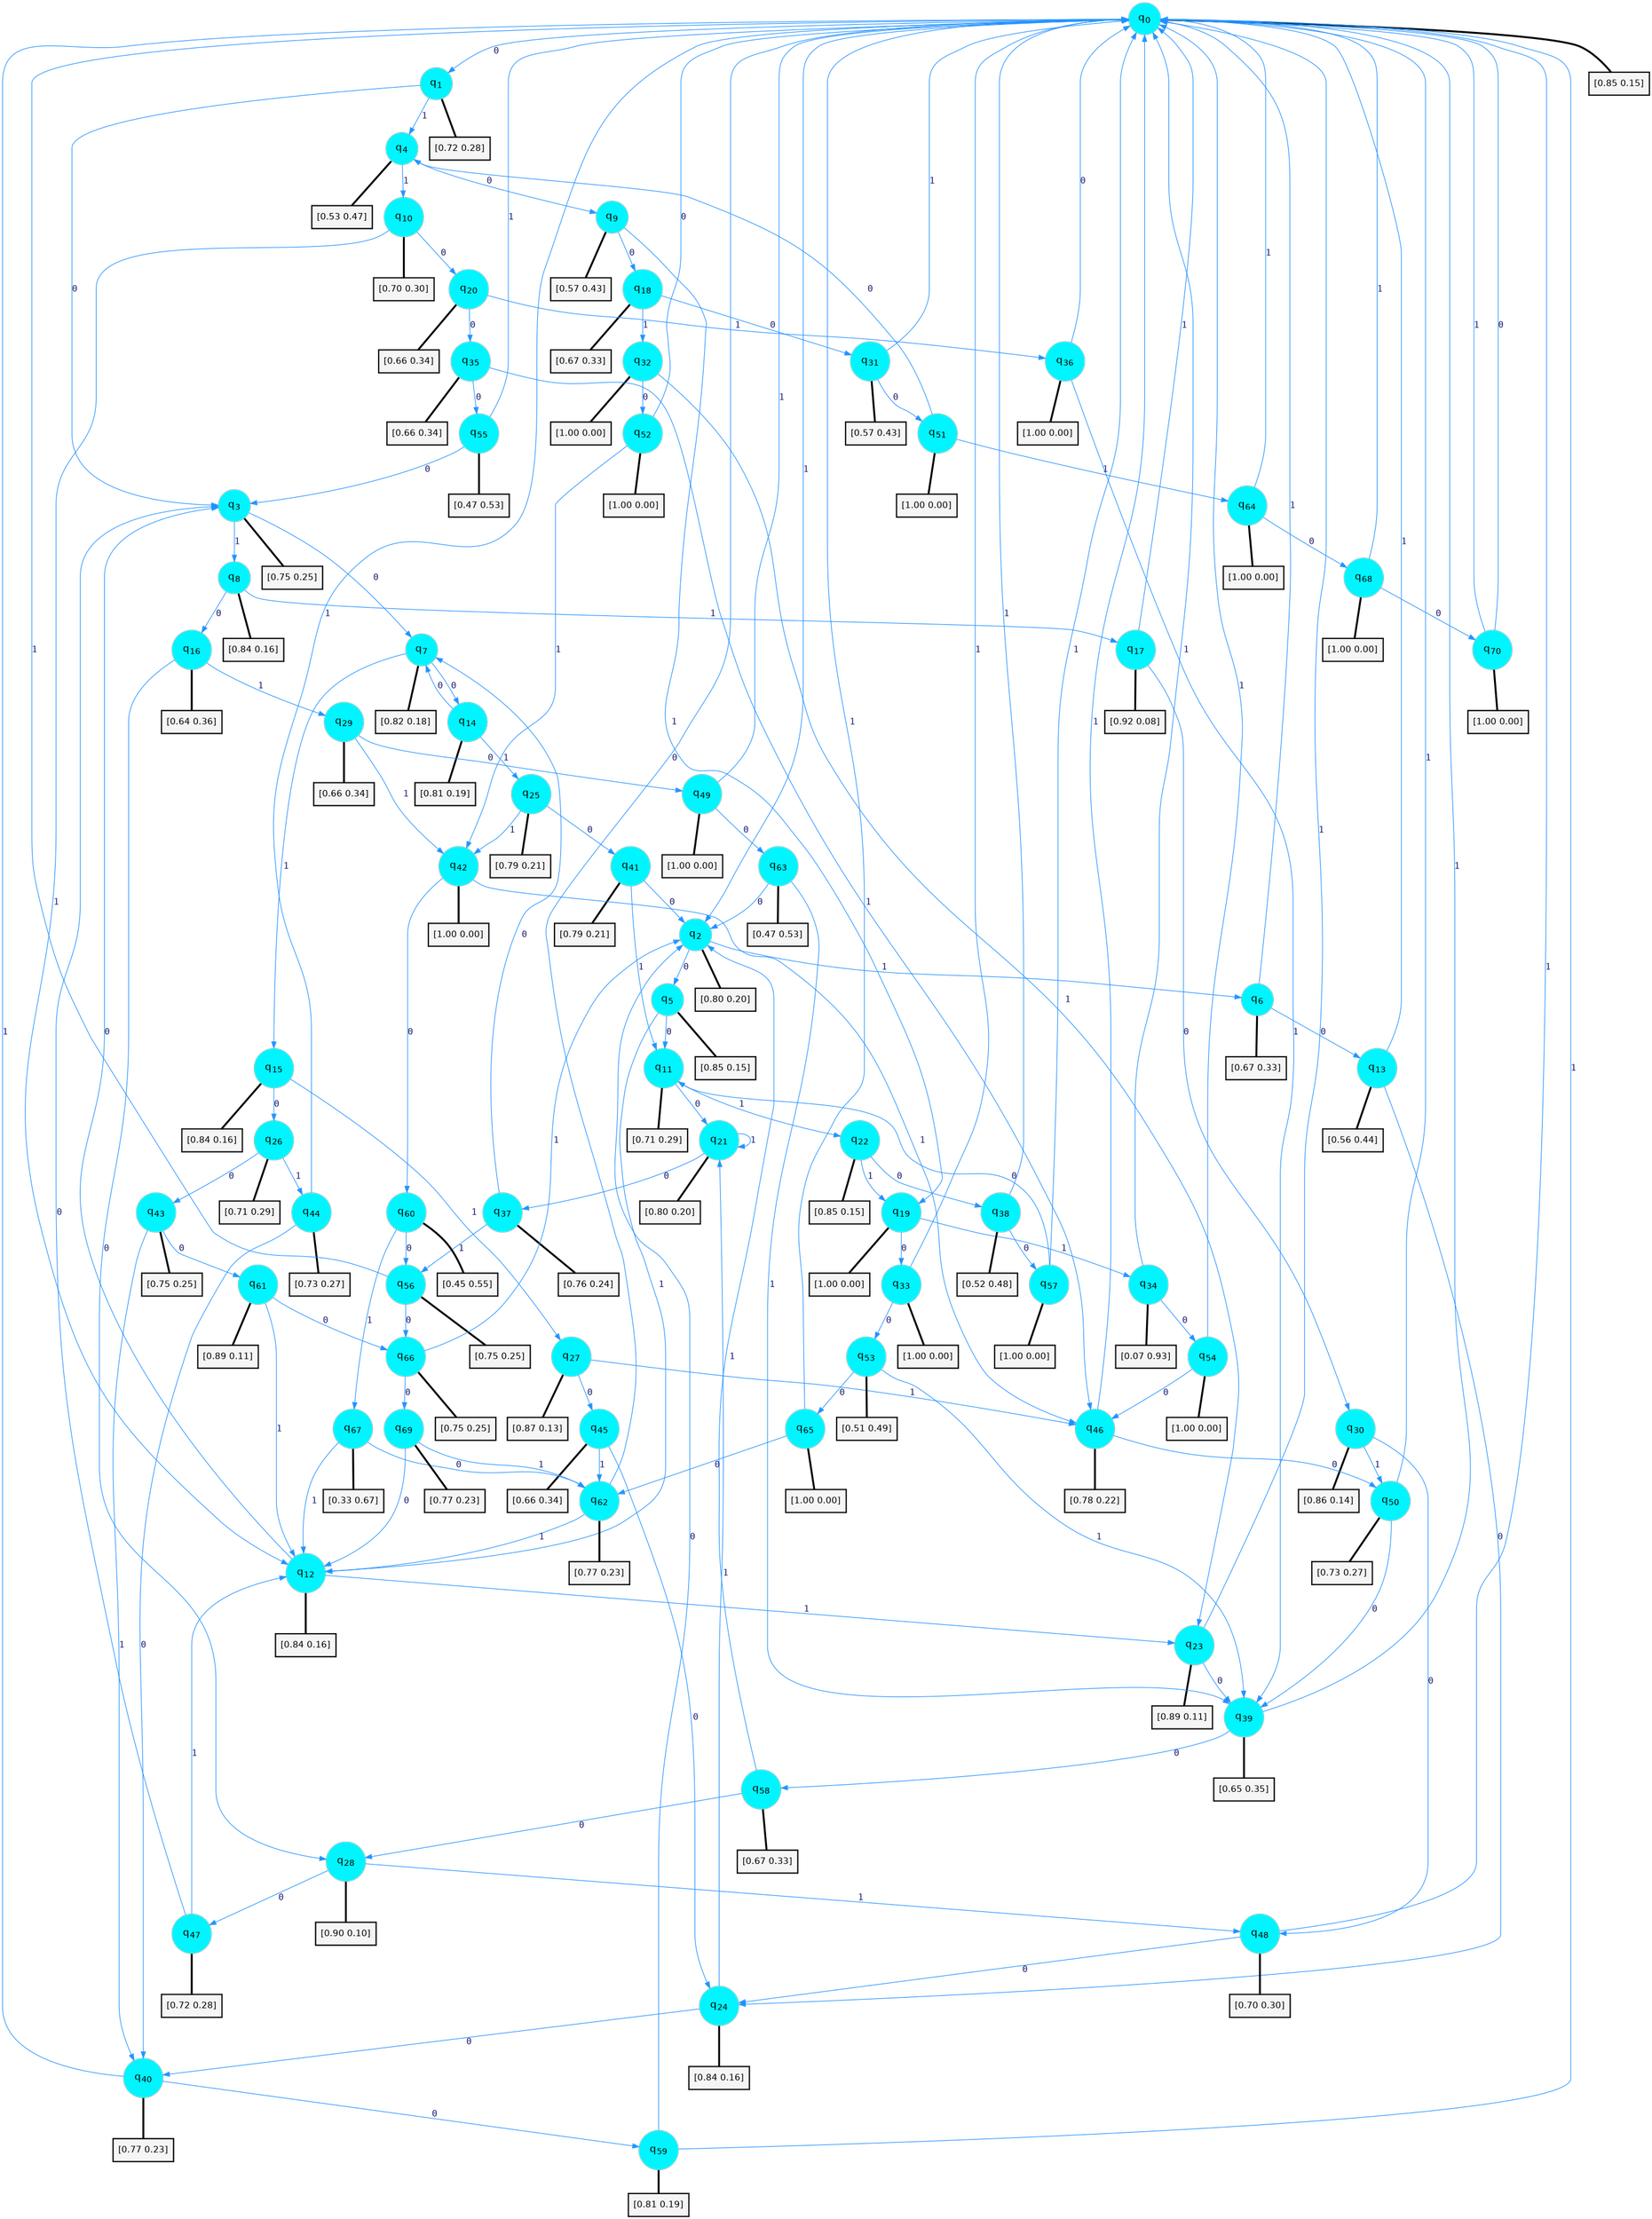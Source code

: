 digraph G {
graph [
bgcolor=transparent, dpi=300, rankdir=TD, size="40,25"];
node [
color=gray, fillcolor=turquoise1, fontcolor=black, fontname=Helvetica, fontsize=16, fontweight=bold, shape=circle, style=filled];
edge [
arrowsize=1, color=dodgerblue1, fontcolor=midnightblue, fontname=courier, fontweight=bold, penwidth=1, style=solid, weight=20];
0[label=<q<SUB>0</SUB>>];
1[label=<q<SUB>1</SUB>>];
2[label=<q<SUB>2</SUB>>];
3[label=<q<SUB>3</SUB>>];
4[label=<q<SUB>4</SUB>>];
5[label=<q<SUB>5</SUB>>];
6[label=<q<SUB>6</SUB>>];
7[label=<q<SUB>7</SUB>>];
8[label=<q<SUB>8</SUB>>];
9[label=<q<SUB>9</SUB>>];
10[label=<q<SUB>10</SUB>>];
11[label=<q<SUB>11</SUB>>];
12[label=<q<SUB>12</SUB>>];
13[label=<q<SUB>13</SUB>>];
14[label=<q<SUB>14</SUB>>];
15[label=<q<SUB>15</SUB>>];
16[label=<q<SUB>16</SUB>>];
17[label=<q<SUB>17</SUB>>];
18[label=<q<SUB>18</SUB>>];
19[label=<q<SUB>19</SUB>>];
20[label=<q<SUB>20</SUB>>];
21[label=<q<SUB>21</SUB>>];
22[label=<q<SUB>22</SUB>>];
23[label=<q<SUB>23</SUB>>];
24[label=<q<SUB>24</SUB>>];
25[label=<q<SUB>25</SUB>>];
26[label=<q<SUB>26</SUB>>];
27[label=<q<SUB>27</SUB>>];
28[label=<q<SUB>28</SUB>>];
29[label=<q<SUB>29</SUB>>];
30[label=<q<SUB>30</SUB>>];
31[label=<q<SUB>31</SUB>>];
32[label=<q<SUB>32</SUB>>];
33[label=<q<SUB>33</SUB>>];
34[label=<q<SUB>34</SUB>>];
35[label=<q<SUB>35</SUB>>];
36[label=<q<SUB>36</SUB>>];
37[label=<q<SUB>37</SUB>>];
38[label=<q<SUB>38</SUB>>];
39[label=<q<SUB>39</SUB>>];
40[label=<q<SUB>40</SUB>>];
41[label=<q<SUB>41</SUB>>];
42[label=<q<SUB>42</SUB>>];
43[label=<q<SUB>43</SUB>>];
44[label=<q<SUB>44</SUB>>];
45[label=<q<SUB>45</SUB>>];
46[label=<q<SUB>46</SUB>>];
47[label=<q<SUB>47</SUB>>];
48[label=<q<SUB>48</SUB>>];
49[label=<q<SUB>49</SUB>>];
50[label=<q<SUB>50</SUB>>];
51[label=<q<SUB>51</SUB>>];
52[label=<q<SUB>52</SUB>>];
53[label=<q<SUB>53</SUB>>];
54[label=<q<SUB>54</SUB>>];
55[label=<q<SUB>55</SUB>>];
56[label=<q<SUB>56</SUB>>];
57[label=<q<SUB>57</SUB>>];
58[label=<q<SUB>58</SUB>>];
59[label=<q<SUB>59</SUB>>];
60[label=<q<SUB>60</SUB>>];
61[label=<q<SUB>61</SUB>>];
62[label=<q<SUB>62</SUB>>];
63[label=<q<SUB>63</SUB>>];
64[label=<q<SUB>64</SUB>>];
65[label=<q<SUB>65</SUB>>];
66[label=<q<SUB>66</SUB>>];
67[label=<q<SUB>67</SUB>>];
68[label=<q<SUB>68</SUB>>];
69[label=<q<SUB>69</SUB>>];
70[label=<q<SUB>70</SUB>>];
71[label="[0.85 0.15]", shape=box,fontcolor=black, fontname=Helvetica, fontsize=14, penwidth=2, fillcolor=whitesmoke,color=black];
72[label="[0.72 0.28]", shape=box,fontcolor=black, fontname=Helvetica, fontsize=14, penwidth=2, fillcolor=whitesmoke,color=black];
73[label="[0.80 0.20]", shape=box,fontcolor=black, fontname=Helvetica, fontsize=14, penwidth=2, fillcolor=whitesmoke,color=black];
74[label="[0.75 0.25]", shape=box,fontcolor=black, fontname=Helvetica, fontsize=14, penwidth=2, fillcolor=whitesmoke,color=black];
75[label="[0.53 0.47]", shape=box,fontcolor=black, fontname=Helvetica, fontsize=14, penwidth=2, fillcolor=whitesmoke,color=black];
76[label="[0.85 0.15]", shape=box,fontcolor=black, fontname=Helvetica, fontsize=14, penwidth=2, fillcolor=whitesmoke,color=black];
77[label="[0.67 0.33]", shape=box,fontcolor=black, fontname=Helvetica, fontsize=14, penwidth=2, fillcolor=whitesmoke,color=black];
78[label="[0.82 0.18]", shape=box,fontcolor=black, fontname=Helvetica, fontsize=14, penwidth=2, fillcolor=whitesmoke,color=black];
79[label="[0.84 0.16]", shape=box,fontcolor=black, fontname=Helvetica, fontsize=14, penwidth=2, fillcolor=whitesmoke,color=black];
80[label="[0.57 0.43]", shape=box,fontcolor=black, fontname=Helvetica, fontsize=14, penwidth=2, fillcolor=whitesmoke,color=black];
81[label="[0.70 0.30]", shape=box,fontcolor=black, fontname=Helvetica, fontsize=14, penwidth=2, fillcolor=whitesmoke,color=black];
82[label="[0.71 0.29]", shape=box,fontcolor=black, fontname=Helvetica, fontsize=14, penwidth=2, fillcolor=whitesmoke,color=black];
83[label="[0.84 0.16]", shape=box,fontcolor=black, fontname=Helvetica, fontsize=14, penwidth=2, fillcolor=whitesmoke,color=black];
84[label="[0.56 0.44]", shape=box,fontcolor=black, fontname=Helvetica, fontsize=14, penwidth=2, fillcolor=whitesmoke,color=black];
85[label="[0.81 0.19]", shape=box,fontcolor=black, fontname=Helvetica, fontsize=14, penwidth=2, fillcolor=whitesmoke,color=black];
86[label="[0.84 0.16]", shape=box,fontcolor=black, fontname=Helvetica, fontsize=14, penwidth=2, fillcolor=whitesmoke,color=black];
87[label="[0.64 0.36]", shape=box,fontcolor=black, fontname=Helvetica, fontsize=14, penwidth=2, fillcolor=whitesmoke,color=black];
88[label="[0.92 0.08]", shape=box,fontcolor=black, fontname=Helvetica, fontsize=14, penwidth=2, fillcolor=whitesmoke,color=black];
89[label="[0.67 0.33]", shape=box,fontcolor=black, fontname=Helvetica, fontsize=14, penwidth=2, fillcolor=whitesmoke,color=black];
90[label="[1.00 0.00]", shape=box,fontcolor=black, fontname=Helvetica, fontsize=14, penwidth=2, fillcolor=whitesmoke,color=black];
91[label="[0.66 0.34]", shape=box,fontcolor=black, fontname=Helvetica, fontsize=14, penwidth=2, fillcolor=whitesmoke,color=black];
92[label="[0.80 0.20]", shape=box,fontcolor=black, fontname=Helvetica, fontsize=14, penwidth=2, fillcolor=whitesmoke,color=black];
93[label="[0.85 0.15]", shape=box,fontcolor=black, fontname=Helvetica, fontsize=14, penwidth=2, fillcolor=whitesmoke,color=black];
94[label="[0.89 0.11]", shape=box,fontcolor=black, fontname=Helvetica, fontsize=14, penwidth=2, fillcolor=whitesmoke,color=black];
95[label="[0.84 0.16]", shape=box,fontcolor=black, fontname=Helvetica, fontsize=14, penwidth=2, fillcolor=whitesmoke,color=black];
96[label="[0.79 0.21]", shape=box,fontcolor=black, fontname=Helvetica, fontsize=14, penwidth=2, fillcolor=whitesmoke,color=black];
97[label="[0.71 0.29]", shape=box,fontcolor=black, fontname=Helvetica, fontsize=14, penwidth=2, fillcolor=whitesmoke,color=black];
98[label="[0.87 0.13]", shape=box,fontcolor=black, fontname=Helvetica, fontsize=14, penwidth=2, fillcolor=whitesmoke,color=black];
99[label="[0.90 0.10]", shape=box,fontcolor=black, fontname=Helvetica, fontsize=14, penwidth=2, fillcolor=whitesmoke,color=black];
100[label="[0.66 0.34]", shape=box,fontcolor=black, fontname=Helvetica, fontsize=14, penwidth=2, fillcolor=whitesmoke,color=black];
101[label="[0.86 0.14]", shape=box,fontcolor=black, fontname=Helvetica, fontsize=14, penwidth=2, fillcolor=whitesmoke,color=black];
102[label="[0.57 0.43]", shape=box,fontcolor=black, fontname=Helvetica, fontsize=14, penwidth=2, fillcolor=whitesmoke,color=black];
103[label="[1.00 0.00]", shape=box,fontcolor=black, fontname=Helvetica, fontsize=14, penwidth=2, fillcolor=whitesmoke,color=black];
104[label="[1.00 0.00]", shape=box,fontcolor=black, fontname=Helvetica, fontsize=14, penwidth=2, fillcolor=whitesmoke,color=black];
105[label="[0.07 0.93]", shape=box,fontcolor=black, fontname=Helvetica, fontsize=14, penwidth=2, fillcolor=whitesmoke,color=black];
106[label="[0.66 0.34]", shape=box,fontcolor=black, fontname=Helvetica, fontsize=14, penwidth=2, fillcolor=whitesmoke,color=black];
107[label="[1.00 0.00]", shape=box,fontcolor=black, fontname=Helvetica, fontsize=14, penwidth=2, fillcolor=whitesmoke,color=black];
108[label="[0.76 0.24]", shape=box,fontcolor=black, fontname=Helvetica, fontsize=14, penwidth=2, fillcolor=whitesmoke,color=black];
109[label="[0.52 0.48]", shape=box,fontcolor=black, fontname=Helvetica, fontsize=14, penwidth=2, fillcolor=whitesmoke,color=black];
110[label="[0.65 0.35]", shape=box,fontcolor=black, fontname=Helvetica, fontsize=14, penwidth=2, fillcolor=whitesmoke,color=black];
111[label="[0.77 0.23]", shape=box,fontcolor=black, fontname=Helvetica, fontsize=14, penwidth=2, fillcolor=whitesmoke,color=black];
112[label="[0.79 0.21]", shape=box,fontcolor=black, fontname=Helvetica, fontsize=14, penwidth=2, fillcolor=whitesmoke,color=black];
113[label="[1.00 0.00]", shape=box,fontcolor=black, fontname=Helvetica, fontsize=14, penwidth=2, fillcolor=whitesmoke,color=black];
114[label="[0.75 0.25]", shape=box,fontcolor=black, fontname=Helvetica, fontsize=14, penwidth=2, fillcolor=whitesmoke,color=black];
115[label="[0.73 0.27]", shape=box,fontcolor=black, fontname=Helvetica, fontsize=14, penwidth=2, fillcolor=whitesmoke,color=black];
116[label="[0.66 0.34]", shape=box,fontcolor=black, fontname=Helvetica, fontsize=14, penwidth=2, fillcolor=whitesmoke,color=black];
117[label="[0.78 0.22]", shape=box,fontcolor=black, fontname=Helvetica, fontsize=14, penwidth=2, fillcolor=whitesmoke,color=black];
118[label="[0.72 0.28]", shape=box,fontcolor=black, fontname=Helvetica, fontsize=14, penwidth=2, fillcolor=whitesmoke,color=black];
119[label="[0.70 0.30]", shape=box,fontcolor=black, fontname=Helvetica, fontsize=14, penwidth=2, fillcolor=whitesmoke,color=black];
120[label="[1.00 0.00]", shape=box,fontcolor=black, fontname=Helvetica, fontsize=14, penwidth=2, fillcolor=whitesmoke,color=black];
121[label="[0.73 0.27]", shape=box,fontcolor=black, fontname=Helvetica, fontsize=14, penwidth=2, fillcolor=whitesmoke,color=black];
122[label="[1.00 0.00]", shape=box,fontcolor=black, fontname=Helvetica, fontsize=14, penwidth=2, fillcolor=whitesmoke,color=black];
123[label="[1.00 0.00]", shape=box,fontcolor=black, fontname=Helvetica, fontsize=14, penwidth=2, fillcolor=whitesmoke,color=black];
124[label="[0.51 0.49]", shape=box,fontcolor=black, fontname=Helvetica, fontsize=14, penwidth=2, fillcolor=whitesmoke,color=black];
125[label="[1.00 0.00]", shape=box,fontcolor=black, fontname=Helvetica, fontsize=14, penwidth=2, fillcolor=whitesmoke,color=black];
126[label="[0.47 0.53]", shape=box,fontcolor=black, fontname=Helvetica, fontsize=14, penwidth=2, fillcolor=whitesmoke,color=black];
127[label="[0.75 0.25]", shape=box,fontcolor=black, fontname=Helvetica, fontsize=14, penwidth=2, fillcolor=whitesmoke,color=black];
128[label="[1.00 0.00]", shape=box,fontcolor=black, fontname=Helvetica, fontsize=14, penwidth=2, fillcolor=whitesmoke,color=black];
129[label="[0.67 0.33]", shape=box,fontcolor=black, fontname=Helvetica, fontsize=14, penwidth=2, fillcolor=whitesmoke,color=black];
130[label="[0.81 0.19]", shape=box,fontcolor=black, fontname=Helvetica, fontsize=14, penwidth=2, fillcolor=whitesmoke,color=black];
131[label="[0.45 0.55]", shape=box,fontcolor=black, fontname=Helvetica, fontsize=14, penwidth=2, fillcolor=whitesmoke,color=black];
132[label="[0.89 0.11]", shape=box,fontcolor=black, fontname=Helvetica, fontsize=14, penwidth=2, fillcolor=whitesmoke,color=black];
133[label="[0.77 0.23]", shape=box,fontcolor=black, fontname=Helvetica, fontsize=14, penwidth=2, fillcolor=whitesmoke,color=black];
134[label="[0.47 0.53]", shape=box,fontcolor=black, fontname=Helvetica, fontsize=14, penwidth=2, fillcolor=whitesmoke,color=black];
135[label="[1.00 0.00]", shape=box,fontcolor=black, fontname=Helvetica, fontsize=14, penwidth=2, fillcolor=whitesmoke,color=black];
136[label="[1.00 0.00]", shape=box,fontcolor=black, fontname=Helvetica, fontsize=14, penwidth=2, fillcolor=whitesmoke,color=black];
137[label="[0.75 0.25]", shape=box,fontcolor=black, fontname=Helvetica, fontsize=14, penwidth=2, fillcolor=whitesmoke,color=black];
138[label="[0.33 0.67]", shape=box,fontcolor=black, fontname=Helvetica, fontsize=14, penwidth=2, fillcolor=whitesmoke,color=black];
139[label="[1.00 0.00]", shape=box,fontcolor=black, fontname=Helvetica, fontsize=14, penwidth=2, fillcolor=whitesmoke,color=black];
140[label="[0.77 0.23]", shape=box,fontcolor=black, fontname=Helvetica, fontsize=14, penwidth=2, fillcolor=whitesmoke,color=black];
141[label="[1.00 0.00]", shape=box,fontcolor=black, fontname=Helvetica, fontsize=14, penwidth=2, fillcolor=whitesmoke,color=black];
0->1 [label=0];
0->2 [label=1];
0->71 [arrowhead=none, penwidth=3,color=black];
1->3 [label=0];
1->4 [label=1];
1->72 [arrowhead=none, penwidth=3,color=black];
2->5 [label=0];
2->6 [label=1];
2->73 [arrowhead=none, penwidth=3,color=black];
3->7 [label=0];
3->8 [label=1];
3->74 [arrowhead=none, penwidth=3,color=black];
4->9 [label=0];
4->10 [label=1];
4->75 [arrowhead=none, penwidth=3,color=black];
5->11 [label=0];
5->12 [label=1];
5->76 [arrowhead=none, penwidth=3,color=black];
6->13 [label=0];
6->0 [label=1];
6->77 [arrowhead=none, penwidth=3,color=black];
7->14 [label=0];
7->15 [label=1];
7->78 [arrowhead=none, penwidth=3,color=black];
8->16 [label=0];
8->17 [label=1];
8->79 [arrowhead=none, penwidth=3,color=black];
9->18 [label=0];
9->19 [label=1];
9->80 [arrowhead=none, penwidth=3,color=black];
10->20 [label=0];
10->12 [label=1];
10->81 [arrowhead=none, penwidth=3,color=black];
11->21 [label=0];
11->22 [label=1];
11->82 [arrowhead=none, penwidth=3,color=black];
12->3 [label=0];
12->23 [label=1];
12->83 [arrowhead=none, penwidth=3,color=black];
13->24 [label=0];
13->0 [label=1];
13->84 [arrowhead=none, penwidth=3,color=black];
14->7 [label=0];
14->25 [label=1];
14->85 [arrowhead=none, penwidth=3,color=black];
15->26 [label=0];
15->27 [label=1];
15->86 [arrowhead=none, penwidth=3,color=black];
16->28 [label=0];
16->29 [label=1];
16->87 [arrowhead=none, penwidth=3,color=black];
17->30 [label=0];
17->0 [label=1];
17->88 [arrowhead=none, penwidth=3,color=black];
18->31 [label=0];
18->32 [label=1];
18->89 [arrowhead=none, penwidth=3,color=black];
19->33 [label=0];
19->34 [label=1];
19->90 [arrowhead=none, penwidth=3,color=black];
20->35 [label=0];
20->36 [label=1];
20->91 [arrowhead=none, penwidth=3,color=black];
21->37 [label=0];
21->21 [label=1];
21->92 [arrowhead=none, penwidth=3,color=black];
22->38 [label=0];
22->19 [label=1];
22->93 [arrowhead=none, penwidth=3,color=black];
23->39 [label=0];
23->0 [label=1];
23->94 [arrowhead=none, penwidth=3,color=black];
24->40 [label=0];
24->21 [label=1];
24->95 [arrowhead=none, penwidth=3,color=black];
25->41 [label=0];
25->42 [label=1];
25->96 [arrowhead=none, penwidth=3,color=black];
26->43 [label=0];
26->44 [label=1];
26->97 [arrowhead=none, penwidth=3,color=black];
27->45 [label=0];
27->46 [label=1];
27->98 [arrowhead=none, penwidth=3,color=black];
28->47 [label=0];
28->48 [label=1];
28->99 [arrowhead=none, penwidth=3,color=black];
29->49 [label=0];
29->42 [label=1];
29->100 [arrowhead=none, penwidth=3,color=black];
30->48 [label=0];
30->50 [label=1];
30->101 [arrowhead=none, penwidth=3,color=black];
31->51 [label=0];
31->0 [label=1];
31->102 [arrowhead=none, penwidth=3,color=black];
32->52 [label=0];
32->23 [label=1];
32->103 [arrowhead=none, penwidth=3,color=black];
33->53 [label=0];
33->0 [label=1];
33->104 [arrowhead=none, penwidth=3,color=black];
34->54 [label=0];
34->0 [label=1];
34->105 [arrowhead=none, penwidth=3,color=black];
35->55 [label=0];
35->46 [label=1];
35->106 [arrowhead=none, penwidth=3,color=black];
36->0 [label=0];
36->39 [label=1];
36->107 [arrowhead=none, penwidth=3,color=black];
37->7 [label=0];
37->56 [label=1];
37->108 [arrowhead=none, penwidth=3,color=black];
38->57 [label=0];
38->0 [label=1];
38->109 [arrowhead=none, penwidth=3,color=black];
39->58 [label=0];
39->0 [label=1];
39->110 [arrowhead=none, penwidth=3,color=black];
40->59 [label=0];
40->0 [label=1];
40->111 [arrowhead=none, penwidth=3,color=black];
41->2 [label=0];
41->11 [label=1];
41->112 [arrowhead=none, penwidth=3,color=black];
42->60 [label=0];
42->46 [label=1];
42->113 [arrowhead=none, penwidth=3,color=black];
43->61 [label=0];
43->40 [label=1];
43->114 [arrowhead=none, penwidth=3,color=black];
44->40 [label=0];
44->0 [label=1];
44->115 [arrowhead=none, penwidth=3,color=black];
45->24 [label=0];
45->62 [label=1];
45->116 [arrowhead=none, penwidth=3,color=black];
46->50 [label=0];
46->0 [label=1];
46->117 [arrowhead=none, penwidth=3,color=black];
47->3 [label=0];
47->12 [label=1];
47->118 [arrowhead=none, penwidth=3,color=black];
48->24 [label=0];
48->0 [label=1];
48->119 [arrowhead=none, penwidth=3,color=black];
49->63 [label=0];
49->0 [label=1];
49->120 [arrowhead=none, penwidth=3,color=black];
50->39 [label=0];
50->0 [label=1];
50->121 [arrowhead=none, penwidth=3,color=black];
51->4 [label=0];
51->64 [label=1];
51->122 [arrowhead=none, penwidth=3,color=black];
52->0 [label=0];
52->42 [label=1];
52->123 [arrowhead=none, penwidth=3,color=black];
53->65 [label=0];
53->39 [label=1];
53->124 [arrowhead=none, penwidth=3,color=black];
54->46 [label=0];
54->0 [label=1];
54->125 [arrowhead=none, penwidth=3,color=black];
55->3 [label=0];
55->0 [label=1];
55->126 [arrowhead=none, penwidth=3,color=black];
56->66 [label=0];
56->0 [label=1];
56->127 [arrowhead=none, penwidth=3,color=black];
57->11 [label=0];
57->0 [label=1];
57->128 [arrowhead=none, penwidth=3,color=black];
58->28 [label=0];
58->2 [label=1];
58->129 [arrowhead=none, penwidth=3,color=black];
59->2 [label=0];
59->0 [label=1];
59->130 [arrowhead=none, penwidth=3,color=black];
60->56 [label=0];
60->67 [label=1];
60->131 [arrowhead=none, penwidth=3,color=black];
61->66 [label=0];
61->12 [label=1];
61->132 [arrowhead=none, penwidth=3,color=black];
62->0 [label=0];
62->12 [label=1];
62->133 [arrowhead=none, penwidth=3,color=black];
63->2 [label=0];
63->39 [label=1];
63->134 [arrowhead=none, penwidth=3,color=black];
64->68 [label=0];
64->0 [label=1];
64->135 [arrowhead=none, penwidth=3,color=black];
65->62 [label=0];
65->0 [label=1];
65->136 [arrowhead=none, penwidth=3,color=black];
66->69 [label=0];
66->2 [label=1];
66->137 [arrowhead=none, penwidth=3,color=black];
67->62 [label=0];
67->12 [label=1];
67->138 [arrowhead=none, penwidth=3,color=black];
68->70 [label=0];
68->0 [label=1];
68->139 [arrowhead=none, penwidth=3,color=black];
69->12 [label=0];
69->62 [label=1];
69->140 [arrowhead=none, penwidth=3,color=black];
70->0 [label=0];
70->0 [label=1];
70->141 [arrowhead=none, penwidth=3,color=black];
}
